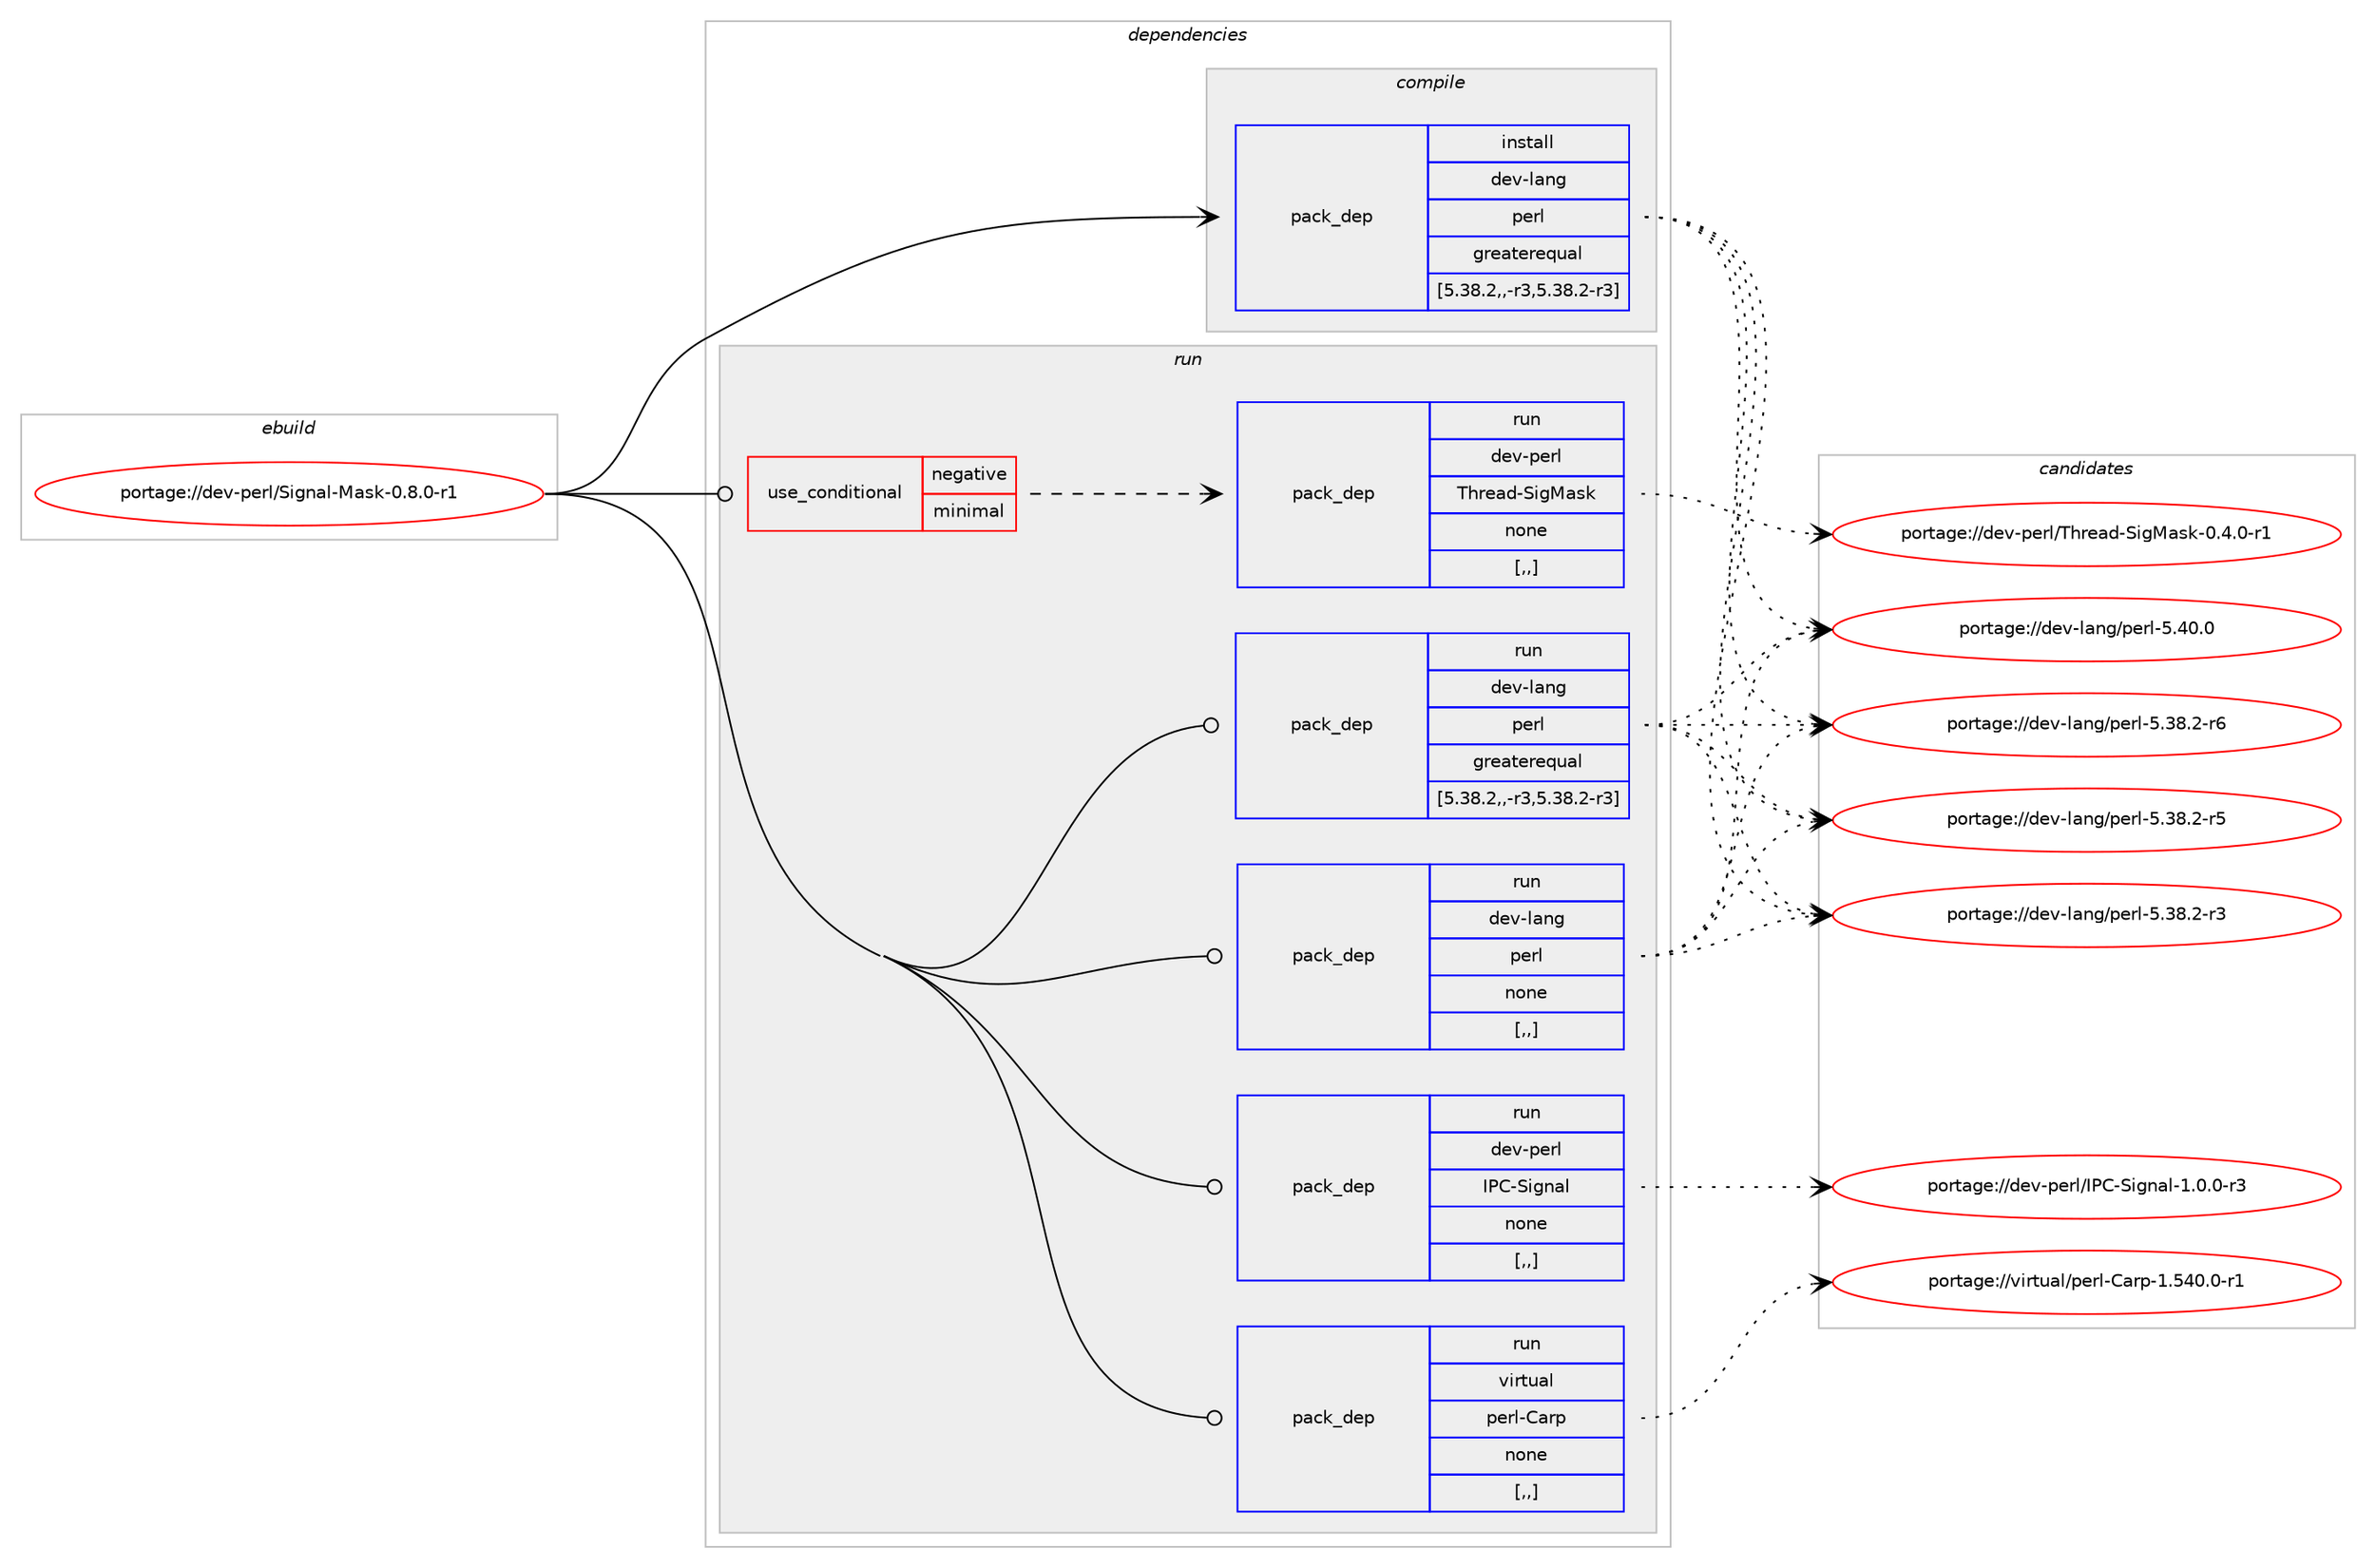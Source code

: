 digraph prolog {

# *************
# Graph options
# *************

newrank=true;
concentrate=true;
compound=true;
graph [rankdir=LR,fontname=Helvetica,fontsize=10,ranksep=1.5];#, ranksep=2.5, nodesep=0.2];
edge  [arrowhead=vee];
node  [fontname=Helvetica,fontsize=10];

# **********
# The ebuild
# **********

subgraph cluster_leftcol {
color=gray;
label=<<i>ebuild</i>>;
id [label="portage://dev-perl/Signal-Mask-0.8.0-r1", color=red, width=4, href="../dev-perl/Signal-Mask-0.8.0-r1.svg"];
}

# ****************
# The dependencies
# ****************

subgraph cluster_midcol {
color=gray;
label=<<i>dependencies</i>>;
subgraph cluster_compile {
fillcolor="#eeeeee";
style=filled;
label=<<i>compile</i>>;
subgraph pack105170 {
dependency136409 [label=<<TABLE BORDER="0" CELLBORDER="1" CELLSPACING="0" CELLPADDING="4" WIDTH="220"><TR><TD ROWSPAN="6" CELLPADDING="30">pack_dep</TD></TR><TR><TD WIDTH="110">install</TD></TR><TR><TD>dev-lang</TD></TR><TR><TD>perl</TD></TR><TR><TD>greaterequal</TD></TR><TR><TD>[5.38.2,,-r3,5.38.2-r3]</TD></TR></TABLE>>, shape=none, color=blue];
}
id:e -> dependency136409:w [weight=20,style="solid",arrowhead="vee"];
}
subgraph cluster_compileandrun {
fillcolor="#eeeeee";
style=filled;
label=<<i>compile and run</i>>;
}
subgraph cluster_run {
fillcolor="#eeeeee";
style=filled;
label=<<i>run</i>>;
subgraph cond30006 {
dependency136410 [label=<<TABLE BORDER="0" CELLBORDER="1" CELLSPACING="0" CELLPADDING="4"><TR><TD ROWSPAN="3" CELLPADDING="10">use_conditional</TD></TR><TR><TD>negative</TD></TR><TR><TD>minimal</TD></TR></TABLE>>, shape=none, color=red];
subgraph pack105171 {
dependency136411 [label=<<TABLE BORDER="0" CELLBORDER="1" CELLSPACING="0" CELLPADDING="4" WIDTH="220"><TR><TD ROWSPAN="6" CELLPADDING="30">pack_dep</TD></TR><TR><TD WIDTH="110">run</TD></TR><TR><TD>dev-perl</TD></TR><TR><TD>Thread-SigMask</TD></TR><TR><TD>none</TD></TR><TR><TD>[,,]</TD></TR></TABLE>>, shape=none, color=blue];
}
dependency136410:e -> dependency136411:w [weight=20,style="dashed",arrowhead="vee"];
}
id:e -> dependency136410:w [weight=20,style="solid",arrowhead="odot"];
subgraph pack105172 {
dependency136412 [label=<<TABLE BORDER="0" CELLBORDER="1" CELLSPACING="0" CELLPADDING="4" WIDTH="220"><TR><TD ROWSPAN="6" CELLPADDING="30">pack_dep</TD></TR><TR><TD WIDTH="110">run</TD></TR><TR><TD>dev-lang</TD></TR><TR><TD>perl</TD></TR><TR><TD>greaterequal</TD></TR><TR><TD>[5.38.2,,-r3,5.38.2-r3]</TD></TR></TABLE>>, shape=none, color=blue];
}
id:e -> dependency136412:w [weight=20,style="solid",arrowhead="odot"];
subgraph pack105173 {
dependency136413 [label=<<TABLE BORDER="0" CELLBORDER="1" CELLSPACING="0" CELLPADDING="4" WIDTH="220"><TR><TD ROWSPAN="6" CELLPADDING="30">pack_dep</TD></TR><TR><TD WIDTH="110">run</TD></TR><TR><TD>dev-lang</TD></TR><TR><TD>perl</TD></TR><TR><TD>none</TD></TR><TR><TD>[,,]</TD></TR></TABLE>>, shape=none, color=blue];
}
id:e -> dependency136413:w [weight=20,style="solid",arrowhead="odot"];
subgraph pack105174 {
dependency136414 [label=<<TABLE BORDER="0" CELLBORDER="1" CELLSPACING="0" CELLPADDING="4" WIDTH="220"><TR><TD ROWSPAN="6" CELLPADDING="30">pack_dep</TD></TR><TR><TD WIDTH="110">run</TD></TR><TR><TD>dev-perl</TD></TR><TR><TD>IPC-Signal</TD></TR><TR><TD>none</TD></TR><TR><TD>[,,]</TD></TR></TABLE>>, shape=none, color=blue];
}
id:e -> dependency136414:w [weight=20,style="solid",arrowhead="odot"];
subgraph pack105175 {
dependency136415 [label=<<TABLE BORDER="0" CELLBORDER="1" CELLSPACING="0" CELLPADDING="4" WIDTH="220"><TR><TD ROWSPAN="6" CELLPADDING="30">pack_dep</TD></TR><TR><TD WIDTH="110">run</TD></TR><TR><TD>virtual</TD></TR><TR><TD>perl-Carp</TD></TR><TR><TD>none</TD></TR><TR><TD>[,,]</TD></TR></TABLE>>, shape=none, color=blue];
}
id:e -> dependency136415:w [weight=20,style="solid",arrowhead="odot"];
}
}

# **************
# The candidates
# **************

subgraph cluster_choices {
rank=same;
color=gray;
label=<<i>candidates</i>>;

subgraph choice105170 {
color=black;
nodesep=1;
choice10010111845108971101034711210111410845534652484648 [label="portage://dev-lang/perl-5.40.0", color=red, width=4,href="../dev-lang/perl-5.40.0.svg"];
choice100101118451089711010347112101114108455346515646504511454 [label="portage://dev-lang/perl-5.38.2-r6", color=red, width=4,href="../dev-lang/perl-5.38.2-r6.svg"];
choice100101118451089711010347112101114108455346515646504511453 [label="portage://dev-lang/perl-5.38.2-r5", color=red, width=4,href="../dev-lang/perl-5.38.2-r5.svg"];
choice100101118451089711010347112101114108455346515646504511451 [label="portage://dev-lang/perl-5.38.2-r3", color=red, width=4,href="../dev-lang/perl-5.38.2-r3.svg"];
dependency136409:e -> choice10010111845108971101034711210111410845534652484648:w [style=dotted,weight="100"];
dependency136409:e -> choice100101118451089711010347112101114108455346515646504511454:w [style=dotted,weight="100"];
dependency136409:e -> choice100101118451089711010347112101114108455346515646504511453:w [style=dotted,weight="100"];
dependency136409:e -> choice100101118451089711010347112101114108455346515646504511451:w [style=dotted,weight="100"];
}
subgraph choice105171 {
color=black;
nodesep=1;
choice10010111845112101114108478410411410197100458310510377971151074548465246484511449 [label="portage://dev-perl/Thread-SigMask-0.4.0-r1", color=red, width=4,href="../dev-perl/Thread-SigMask-0.4.0-r1.svg"];
dependency136411:e -> choice10010111845112101114108478410411410197100458310510377971151074548465246484511449:w [style=dotted,weight="100"];
}
subgraph choice105172 {
color=black;
nodesep=1;
choice10010111845108971101034711210111410845534652484648 [label="portage://dev-lang/perl-5.40.0", color=red, width=4,href="../dev-lang/perl-5.40.0.svg"];
choice100101118451089711010347112101114108455346515646504511454 [label="portage://dev-lang/perl-5.38.2-r6", color=red, width=4,href="../dev-lang/perl-5.38.2-r6.svg"];
choice100101118451089711010347112101114108455346515646504511453 [label="portage://dev-lang/perl-5.38.2-r5", color=red, width=4,href="../dev-lang/perl-5.38.2-r5.svg"];
choice100101118451089711010347112101114108455346515646504511451 [label="portage://dev-lang/perl-5.38.2-r3", color=red, width=4,href="../dev-lang/perl-5.38.2-r3.svg"];
dependency136412:e -> choice10010111845108971101034711210111410845534652484648:w [style=dotted,weight="100"];
dependency136412:e -> choice100101118451089711010347112101114108455346515646504511454:w [style=dotted,weight="100"];
dependency136412:e -> choice100101118451089711010347112101114108455346515646504511453:w [style=dotted,weight="100"];
dependency136412:e -> choice100101118451089711010347112101114108455346515646504511451:w [style=dotted,weight="100"];
}
subgraph choice105173 {
color=black;
nodesep=1;
choice10010111845108971101034711210111410845534652484648 [label="portage://dev-lang/perl-5.40.0", color=red, width=4,href="../dev-lang/perl-5.40.0.svg"];
choice100101118451089711010347112101114108455346515646504511454 [label="portage://dev-lang/perl-5.38.2-r6", color=red, width=4,href="../dev-lang/perl-5.38.2-r6.svg"];
choice100101118451089711010347112101114108455346515646504511453 [label="portage://dev-lang/perl-5.38.2-r5", color=red, width=4,href="../dev-lang/perl-5.38.2-r5.svg"];
choice100101118451089711010347112101114108455346515646504511451 [label="portage://dev-lang/perl-5.38.2-r3", color=red, width=4,href="../dev-lang/perl-5.38.2-r3.svg"];
dependency136413:e -> choice10010111845108971101034711210111410845534652484648:w [style=dotted,weight="100"];
dependency136413:e -> choice100101118451089711010347112101114108455346515646504511454:w [style=dotted,weight="100"];
dependency136413:e -> choice100101118451089711010347112101114108455346515646504511453:w [style=dotted,weight="100"];
dependency136413:e -> choice100101118451089711010347112101114108455346515646504511451:w [style=dotted,weight="100"];
}
subgraph choice105174 {
color=black;
nodesep=1;
choice10010111845112101114108477380674583105103110971084549464846484511451 [label="portage://dev-perl/IPC-Signal-1.0.0-r3", color=red, width=4,href="../dev-perl/IPC-Signal-1.0.0-r3.svg"];
dependency136414:e -> choice10010111845112101114108477380674583105103110971084549464846484511451:w [style=dotted,weight="100"];
}
subgraph choice105175 {
color=black;
nodesep=1;
choice118105114116117971084711210111410845679711411245494653524846484511449 [label="portage://virtual/perl-Carp-1.540.0-r1", color=red, width=4,href="../virtual/perl-Carp-1.540.0-r1.svg"];
dependency136415:e -> choice118105114116117971084711210111410845679711411245494653524846484511449:w [style=dotted,weight="100"];
}
}

}
